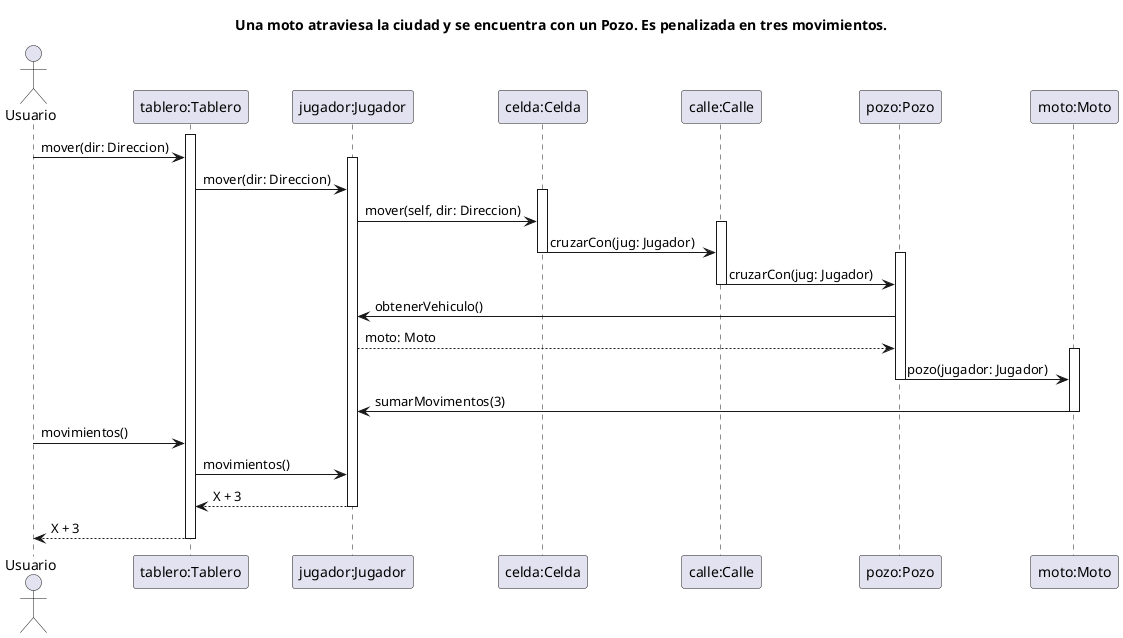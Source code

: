 

@startuml sec-moto-atraviesa-grilla-sin-obs
' Caso de uso 
' Una moto atraviesa la ciudad y se encuentra con un Pozo. Es penalizada en tres movimientos.

title Una moto atraviesa la ciudad y se encuentra con un Pozo. Es penalizada en tres movimientos.

Actor Usuario as user
participant "tablero:Tablero" as tablero
participant "jugador:Jugador" as jugador
participant "celda:Celda" as celda
participant "calle:Calle" as calle
participant "pozo:Pozo" as pozo
participant "moto:Moto" as moto

activate tablero

user -> tablero: mover(dir: Direccion)

activate jugador

tablero -> jugador: mover(dir: Direccion)

activate celda

jugador -> celda: mover(self, dir: Direccion)

activate calle

celda -> calle: cruzarCon(jug: Jugador)

deactivate celda
activate pozo

calle -> pozo: cruzarCon(jug: Jugador)
deactivate calle
pozo -> jugador: obtenerVehiculo()

jugador --> pozo: moto: Moto

activate moto

pozo -> moto: pozo(jugador: Jugador)

deactivate pozo

moto -> jugador: sumarMovimentos(3)

deactivate moto
deactivate calle
deactivate celda

user -> tablero: movimientos()
tablero -> jugador: movimientos()
jugador --> tablero: X + 3

deactivate jugador

tablero --> user: X + 3

deactivate tablero

@enduml

